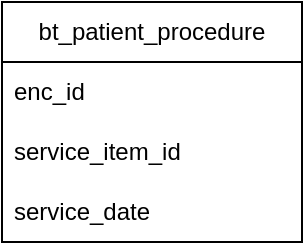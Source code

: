 <mxfile version="28.2.5">
  <diagram name="Page-1" id="9WxIIM4sAjfOlACDUJNe">
    <mxGraphModel dx="1418" dy="756" grid="1" gridSize="10" guides="1" tooltips="1" connect="1" arrows="1" fold="1" page="1" pageScale="1" pageWidth="850" pageHeight="1100" math="0" shadow="0">
      <root>
        <mxCell id="0" />
        <mxCell id="1" parent="0" />
        <mxCell id="5PYYNhwbQDV_AZ2mF3Wr-1" value="bt_patient_procedure" style="swimlane;fontStyle=0;childLayout=stackLayout;horizontal=1;startSize=30;horizontalStack=0;resizeParent=1;resizeParentMax=0;resizeLast=0;collapsible=1;marginBottom=0;whiteSpace=wrap;html=1;" vertex="1" parent="1">
          <mxGeometry x="50" y="50" width="150" height="120" as="geometry" />
        </mxCell>
        <mxCell id="5PYYNhwbQDV_AZ2mF3Wr-2" value="enc_id" style="text;strokeColor=none;fillColor=none;align=left;verticalAlign=middle;spacingLeft=4;spacingRight=4;overflow=hidden;points=[[0,0.5],[1,0.5]];portConstraint=eastwest;rotatable=0;whiteSpace=wrap;html=1;" vertex="1" parent="5PYYNhwbQDV_AZ2mF3Wr-1">
          <mxGeometry y="30" width="150" height="30" as="geometry" />
        </mxCell>
        <mxCell id="5PYYNhwbQDV_AZ2mF3Wr-3" value="service_item_id" style="text;strokeColor=none;fillColor=none;align=left;verticalAlign=middle;spacingLeft=4;spacingRight=4;overflow=hidden;points=[[0,0.5],[1,0.5]];portConstraint=eastwest;rotatable=0;whiteSpace=wrap;html=1;" vertex="1" parent="5PYYNhwbQDV_AZ2mF3Wr-1">
          <mxGeometry y="60" width="150" height="30" as="geometry" />
        </mxCell>
        <mxCell id="5PYYNhwbQDV_AZ2mF3Wr-4" value="service_date" style="text;strokeColor=none;fillColor=none;align=left;verticalAlign=middle;spacingLeft=4;spacingRight=4;overflow=hidden;points=[[0,0.5],[1,0.5]];portConstraint=eastwest;rotatable=0;whiteSpace=wrap;html=1;" vertex="1" parent="5PYYNhwbQDV_AZ2mF3Wr-1">
          <mxGeometry y="90" width="150" height="30" as="geometry" />
        </mxCell>
      </root>
    </mxGraphModel>
  </diagram>
</mxfile>
